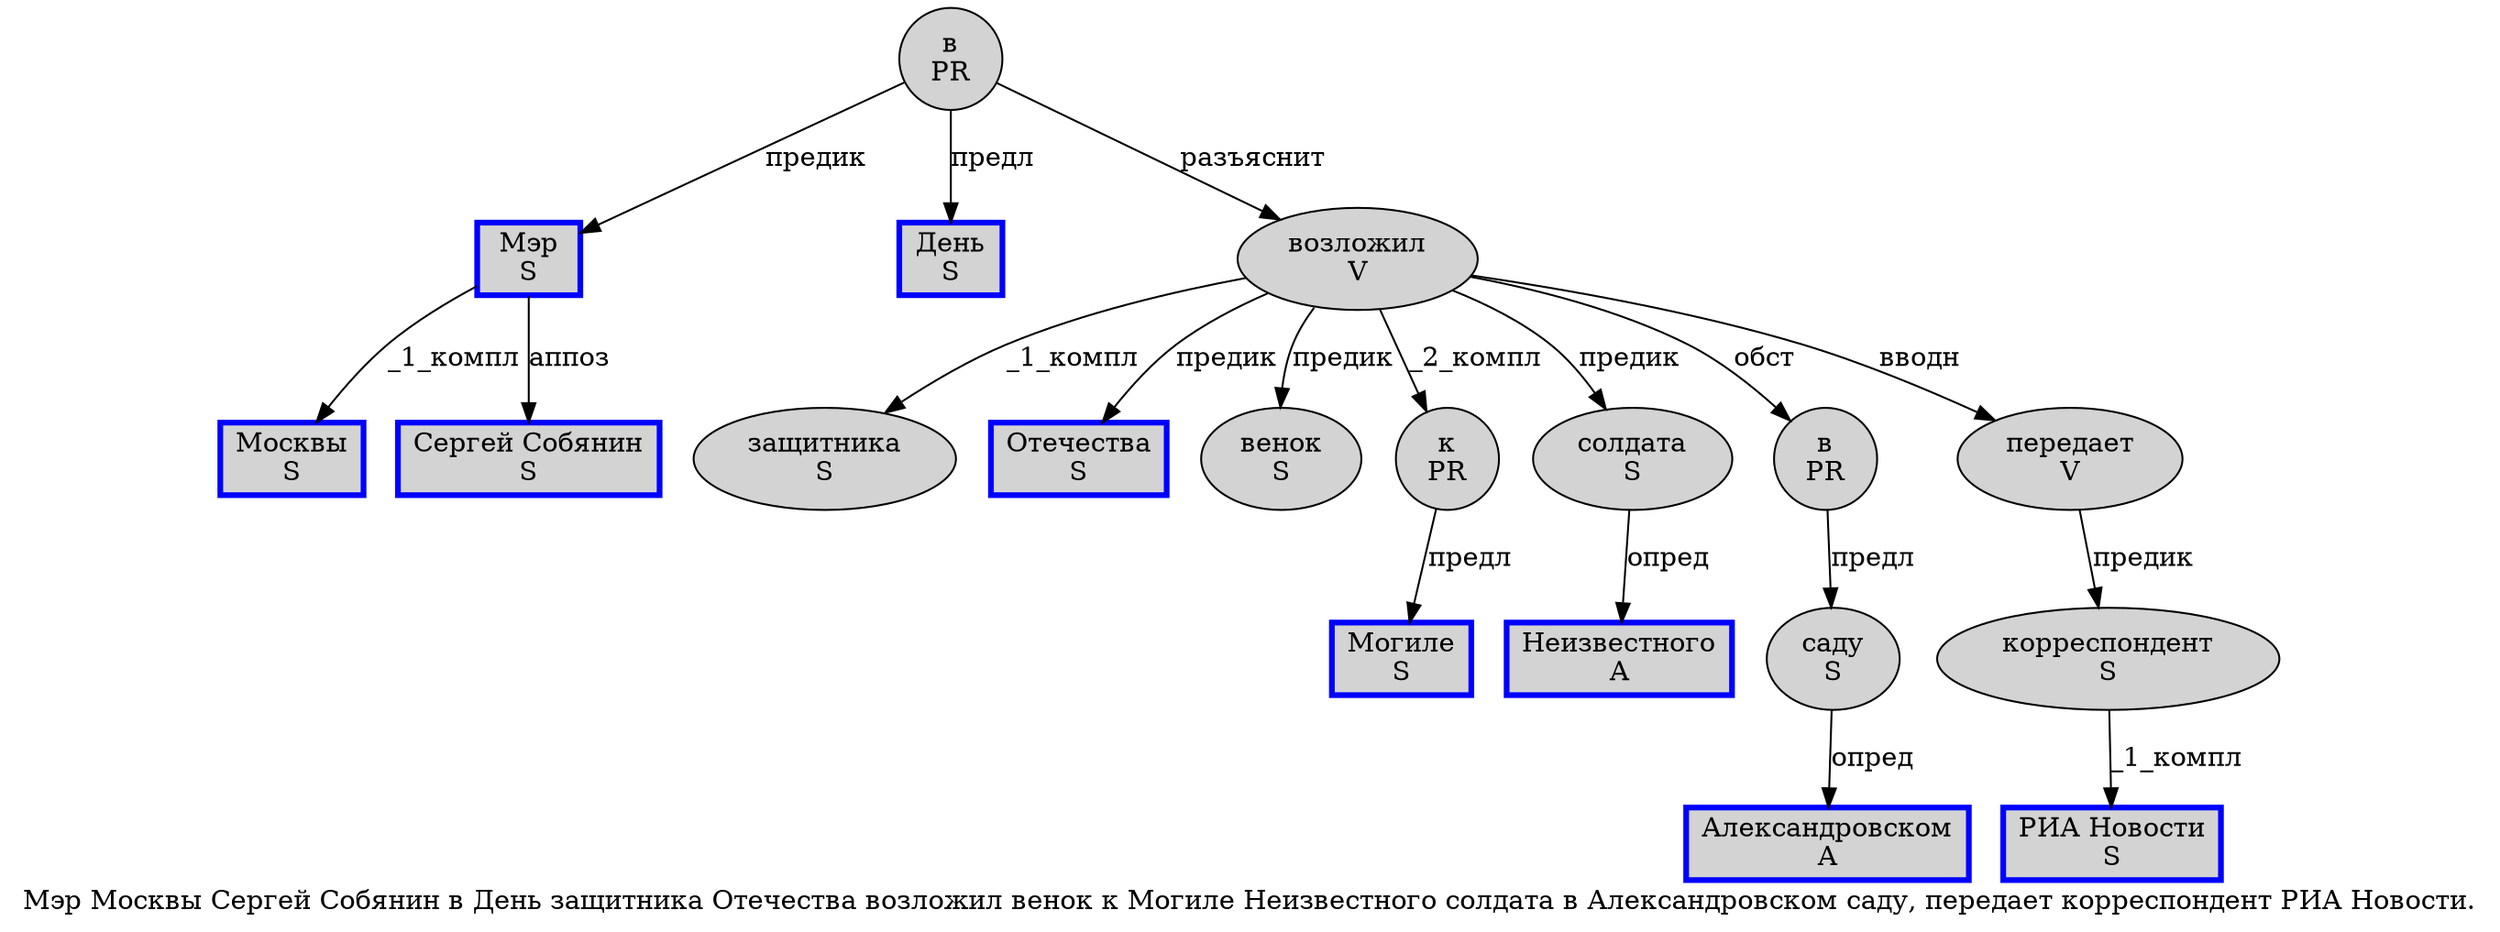 digraph SENTENCE_997 {
	graph [label="Мэр Москвы Сергей Собянин в День защитника Отечества возложил венок к Могиле Неизвестного солдата в Александровском саду, передает корреспондент РИА Новости."]
	node [style=filled]
		0 [label="Мэр
S" color=blue fillcolor=lightgray penwidth=3 shape=box]
		1 [label="Москвы
S" color=blue fillcolor=lightgray penwidth=3 shape=box]
		2 [label="Сергей Собянин
S" color=blue fillcolor=lightgray penwidth=3 shape=box]
		3 [label="в
PR" color="" fillcolor=lightgray penwidth=1 shape=ellipse]
		4 [label="День
S" color=blue fillcolor=lightgray penwidth=3 shape=box]
		5 [label="защитника
S" color="" fillcolor=lightgray penwidth=1 shape=ellipse]
		6 [label="Отечества
S" color=blue fillcolor=lightgray penwidth=3 shape=box]
		7 [label="возложил
V" color="" fillcolor=lightgray penwidth=1 shape=ellipse]
		8 [label="венок
S" color="" fillcolor=lightgray penwidth=1 shape=ellipse]
		9 [label="к
PR" color="" fillcolor=lightgray penwidth=1 shape=ellipse]
		10 [label="Могиле
S" color=blue fillcolor=lightgray penwidth=3 shape=box]
		11 [label="Неизвестного
A" color=blue fillcolor=lightgray penwidth=3 shape=box]
		12 [label="солдата
S" color="" fillcolor=lightgray penwidth=1 shape=ellipse]
		13 [label="в
PR" color="" fillcolor=lightgray penwidth=1 shape=ellipse]
		14 [label="Александровском
A" color=blue fillcolor=lightgray penwidth=3 shape=box]
		15 [label="саду
S" color="" fillcolor=lightgray penwidth=1 shape=ellipse]
		17 [label="передает
V" color="" fillcolor=lightgray penwidth=1 shape=ellipse]
		18 [label="корреспондент
S" color="" fillcolor=lightgray penwidth=1 shape=ellipse]
		19 [label="РИА Новости
S" color=blue fillcolor=lightgray penwidth=3 shape=box]
			13 -> 15 [label="предл"]
			15 -> 14 [label="опред"]
			0 -> 1 [label="_1_компл"]
			0 -> 2 [label="аппоз"]
			7 -> 5 [label="_1_компл"]
			7 -> 6 [label="предик"]
			7 -> 8 [label="предик"]
			7 -> 9 [label="_2_компл"]
			7 -> 12 [label="предик"]
			7 -> 13 [label="обст"]
			7 -> 17 [label="вводн"]
			18 -> 19 [label="_1_компл"]
			17 -> 18 [label="предик"]
			12 -> 11 [label="опред"]
			3 -> 0 [label="предик"]
			3 -> 4 [label="предл"]
			3 -> 7 [label="разъяснит"]
			9 -> 10 [label="предл"]
}